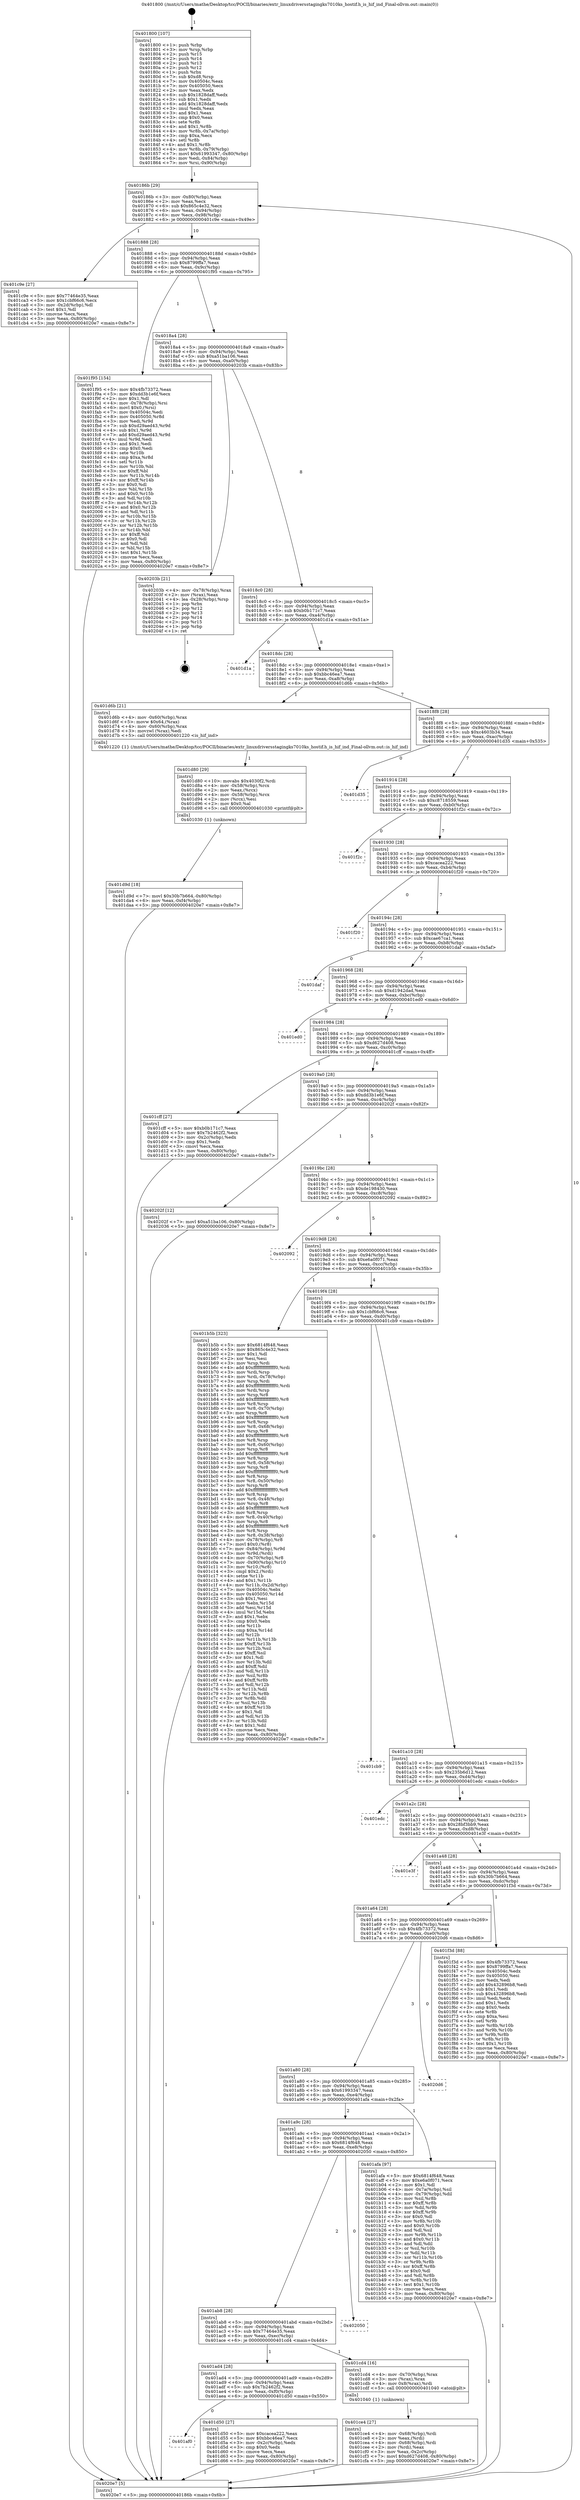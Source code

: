 digraph "0x401800" {
  label = "0x401800 (/mnt/c/Users/mathe/Desktop/tcc/POCII/binaries/extr_linuxdriversstagingks7010ks_hostif.h_is_hif_ind_Final-ollvm.out::main(0))"
  labelloc = "t"
  node[shape=record]

  Entry [label="",width=0.3,height=0.3,shape=circle,fillcolor=black,style=filled]
  "0x40186b" [label="{
     0x40186b [29]\l
     | [instrs]\l
     &nbsp;&nbsp;0x40186b \<+3\>: mov -0x80(%rbp),%eax\l
     &nbsp;&nbsp;0x40186e \<+2\>: mov %eax,%ecx\l
     &nbsp;&nbsp;0x401870 \<+6\>: sub $0x865c4e32,%ecx\l
     &nbsp;&nbsp;0x401876 \<+6\>: mov %eax,-0x94(%rbp)\l
     &nbsp;&nbsp;0x40187c \<+6\>: mov %ecx,-0x98(%rbp)\l
     &nbsp;&nbsp;0x401882 \<+6\>: je 0000000000401c9e \<main+0x49e\>\l
  }"]
  "0x401c9e" [label="{
     0x401c9e [27]\l
     | [instrs]\l
     &nbsp;&nbsp;0x401c9e \<+5\>: mov $0x77464e35,%eax\l
     &nbsp;&nbsp;0x401ca3 \<+5\>: mov $0x1cbf66c6,%ecx\l
     &nbsp;&nbsp;0x401ca8 \<+3\>: mov -0x2d(%rbp),%dl\l
     &nbsp;&nbsp;0x401cab \<+3\>: test $0x1,%dl\l
     &nbsp;&nbsp;0x401cae \<+3\>: cmovne %ecx,%eax\l
     &nbsp;&nbsp;0x401cb1 \<+3\>: mov %eax,-0x80(%rbp)\l
     &nbsp;&nbsp;0x401cb4 \<+5\>: jmp 00000000004020e7 \<main+0x8e7\>\l
  }"]
  "0x401888" [label="{
     0x401888 [28]\l
     | [instrs]\l
     &nbsp;&nbsp;0x401888 \<+5\>: jmp 000000000040188d \<main+0x8d\>\l
     &nbsp;&nbsp;0x40188d \<+6\>: mov -0x94(%rbp),%eax\l
     &nbsp;&nbsp;0x401893 \<+5\>: sub $0x8799ffa7,%eax\l
     &nbsp;&nbsp;0x401898 \<+6\>: mov %eax,-0x9c(%rbp)\l
     &nbsp;&nbsp;0x40189e \<+6\>: je 0000000000401f95 \<main+0x795\>\l
  }"]
  Exit [label="",width=0.3,height=0.3,shape=circle,fillcolor=black,style=filled,peripheries=2]
  "0x401f95" [label="{
     0x401f95 [154]\l
     | [instrs]\l
     &nbsp;&nbsp;0x401f95 \<+5\>: mov $0x4fb73372,%eax\l
     &nbsp;&nbsp;0x401f9a \<+5\>: mov $0xdd3b1e6f,%ecx\l
     &nbsp;&nbsp;0x401f9f \<+2\>: mov $0x1,%dl\l
     &nbsp;&nbsp;0x401fa1 \<+4\>: mov -0x78(%rbp),%rsi\l
     &nbsp;&nbsp;0x401fa5 \<+6\>: movl $0x0,(%rsi)\l
     &nbsp;&nbsp;0x401fab \<+7\>: mov 0x40504c,%edi\l
     &nbsp;&nbsp;0x401fb2 \<+8\>: mov 0x405050,%r8d\l
     &nbsp;&nbsp;0x401fba \<+3\>: mov %edi,%r9d\l
     &nbsp;&nbsp;0x401fbd \<+7\>: sub $0xd29aed43,%r9d\l
     &nbsp;&nbsp;0x401fc4 \<+4\>: sub $0x1,%r9d\l
     &nbsp;&nbsp;0x401fc8 \<+7\>: add $0xd29aed43,%r9d\l
     &nbsp;&nbsp;0x401fcf \<+4\>: imul %r9d,%edi\l
     &nbsp;&nbsp;0x401fd3 \<+3\>: and $0x1,%edi\l
     &nbsp;&nbsp;0x401fd6 \<+3\>: cmp $0x0,%edi\l
     &nbsp;&nbsp;0x401fd9 \<+4\>: sete %r10b\l
     &nbsp;&nbsp;0x401fdd \<+4\>: cmp $0xa,%r8d\l
     &nbsp;&nbsp;0x401fe1 \<+4\>: setl %r11b\l
     &nbsp;&nbsp;0x401fe5 \<+3\>: mov %r10b,%bl\l
     &nbsp;&nbsp;0x401fe8 \<+3\>: xor $0xff,%bl\l
     &nbsp;&nbsp;0x401feb \<+3\>: mov %r11b,%r14b\l
     &nbsp;&nbsp;0x401fee \<+4\>: xor $0xff,%r14b\l
     &nbsp;&nbsp;0x401ff2 \<+3\>: xor $0x0,%dl\l
     &nbsp;&nbsp;0x401ff5 \<+3\>: mov %bl,%r15b\l
     &nbsp;&nbsp;0x401ff8 \<+4\>: and $0x0,%r15b\l
     &nbsp;&nbsp;0x401ffc \<+3\>: and %dl,%r10b\l
     &nbsp;&nbsp;0x401fff \<+3\>: mov %r14b,%r12b\l
     &nbsp;&nbsp;0x402002 \<+4\>: and $0x0,%r12b\l
     &nbsp;&nbsp;0x402006 \<+3\>: and %dl,%r11b\l
     &nbsp;&nbsp;0x402009 \<+3\>: or %r10b,%r15b\l
     &nbsp;&nbsp;0x40200c \<+3\>: or %r11b,%r12b\l
     &nbsp;&nbsp;0x40200f \<+3\>: xor %r12b,%r15b\l
     &nbsp;&nbsp;0x402012 \<+3\>: or %r14b,%bl\l
     &nbsp;&nbsp;0x402015 \<+3\>: xor $0xff,%bl\l
     &nbsp;&nbsp;0x402018 \<+3\>: or $0x0,%dl\l
     &nbsp;&nbsp;0x40201b \<+2\>: and %dl,%bl\l
     &nbsp;&nbsp;0x40201d \<+3\>: or %bl,%r15b\l
     &nbsp;&nbsp;0x402020 \<+4\>: test $0x1,%r15b\l
     &nbsp;&nbsp;0x402024 \<+3\>: cmovne %ecx,%eax\l
     &nbsp;&nbsp;0x402027 \<+3\>: mov %eax,-0x80(%rbp)\l
     &nbsp;&nbsp;0x40202a \<+5\>: jmp 00000000004020e7 \<main+0x8e7\>\l
  }"]
  "0x4018a4" [label="{
     0x4018a4 [28]\l
     | [instrs]\l
     &nbsp;&nbsp;0x4018a4 \<+5\>: jmp 00000000004018a9 \<main+0xa9\>\l
     &nbsp;&nbsp;0x4018a9 \<+6\>: mov -0x94(%rbp),%eax\l
     &nbsp;&nbsp;0x4018af \<+5\>: sub $0xa51ba106,%eax\l
     &nbsp;&nbsp;0x4018b4 \<+6\>: mov %eax,-0xa0(%rbp)\l
     &nbsp;&nbsp;0x4018ba \<+6\>: je 000000000040203b \<main+0x83b\>\l
  }"]
  "0x401d9d" [label="{
     0x401d9d [18]\l
     | [instrs]\l
     &nbsp;&nbsp;0x401d9d \<+7\>: movl $0x30b7b664,-0x80(%rbp)\l
     &nbsp;&nbsp;0x401da4 \<+6\>: mov %eax,-0xf4(%rbp)\l
     &nbsp;&nbsp;0x401daa \<+5\>: jmp 00000000004020e7 \<main+0x8e7\>\l
  }"]
  "0x40203b" [label="{
     0x40203b [21]\l
     | [instrs]\l
     &nbsp;&nbsp;0x40203b \<+4\>: mov -0x78(%rbp),%rax\l
     &nbsp;&nbsp;0x40203f \<+2\>: mov (%rax),%eax\l
     &nbsp;&nbsp;0x402041 \<+4\>: lea -0x28(%rbp),%rsp\l
     &nbsp;&nbsp;0x402045 \<+1\>: pop %rbx\l
     &nbsp;&nbsp;0x402046 \<+2\>: pop %r12\l
     &nbsp;&nbsp;0x402048 \<+2\>: pop %r13\l
     &nbsp;&nbsp;0x40204a \<+2\>: pop %r14\l
     &nbsp;&nbsp;0x40204c \<+2\>: pop %r15\l
     &nbsp;&nbsp;0x40204e \<+1\>: pop %rbp\l
     &nbsp;&nbsp;0x40204f \<+1\>: ret\l
  }"]
  "0x4018c0" [label="{
     0x4018c0 [28]\l
     | [instrs]\l
     &nbsp;&nbsp;0x4018c0 \<+5\>: jmp 00000000004018c5 \<main+0xc5\>\l
     &nbsp;&nbsp;0x4018c5 \<+6\>: mov -0x94(%rbp),%eax\l
     &nbsp;&nbsp;0x4018cb \<+5\>: sub $0xb0b171c7,%eax\l
     &nbsp;&nbsp;0x4018d0 \<+6\>: mov %eax,-0xa4(%rbp)\l
     &nbsp;&nbsp;0x4018d6 \<+6\>: je 0000000000401d1a \<main+0x51a\>\l
  }"]
  "0x401d80" [label="{
     0x401d80 [29]\l
     | [instrs]\l
     &nbsp;&nbsp;0x401d80 \<+10\>: movabs $0x4030f2,%rdi\l
     &nbsp;&nbsp;0x401d8a \<+4\>: mov -0x58(%rbp),%rcx\l
     &nbsp;&nbsp;0x401d8e \<+2\>: mov %eax,(%rcx)\l
     &nbsp;&nbsp;0x401d90 \<+4\>: mov -0x58(%rbp),%rcx\l
     &nbsp;&nbsp;0x401d94 \<+2\>: mov (%rcx),%esi\l
     &nbsp;&nbsp;0x401d96 \<+2\>: mov $0x0,%al\l
     &nbsp;&nbsp;0x401d98 \<+5\>: call 0000000000401030 \<printf@plt\>\l
     | [calls]\l
     &nbsp;&nbsp;0x401030 \{1\} (unknown)\l
  }"]
  "0x401d1a" [label="{
     0x401d1a\l
  }", style=dashed]
  "0x4018dc" [label="{
     0x4018dc [28]\l
     | [instrs]\l
     &nbsp;&nbsp;0x4018dc \<+5\>: jmp 00000000004018e1 \<main+0xe1\>\l
     &nbsp;&nbsp;0x4018e1 \<+6\>: mov -0x94(%rbp),%eax\l
     &nbsp;&nbsp;0x4018e7 \<+5\>: sub $0xbbc46ea7,%eax\l
     &nbsp;&nbsp;0x4018ec \<+6\>: mov %eax,-0xa8(%rbp)\l
     &nbsp;&nbsp;0x4018f2 \<+6\>: je 0000000000401d6b \<main+0x56b\>\l
  }"]
  "0x401af0" [label="{
     0x401af0\l
  }", style=dashed]
  "0x401d6b" [label="{
     0x401d6b [21]\l
     | [instrs]\l
     &nbsp;&nbsp;0x401d6b \<+4\>: mov -0x60(%rbp),%rax\l
     &nbsp;&nbsp;0x401d6f \<+5\>: movw $0x64,(%rax)\l
     &nbsp;&nbsp;0x401d74 \<+4\>: mov -0x60(%rbp),%rax\l
     &nbsp;&nbsp;0x401d78 \<+3\>: movzwl (%rax),%edi\l
     &nbsp;&nbsp;0x401d7b \<+5\>: call 0000000000401220 \<is_hif_ind\>\l
     | [calls]\l
     &nbsp;&nbsp;0x401220 \{1\} (/mnt/c/Users/mathe/Desktop/tcc/POCII/binaries/extr_linuxdriversstagingks7010ks_hostif.h_is_hif_ind_Final-ollvm.out::is_hif_ind)\l
  }"]
  "0x4018f8" [label="{
     0x4018f8 [28]\l
     | [instrs]\l
     &nbsp;&nbsp;0x4018f8 \<+5\>: jmp 00000000004018fd \<main+0xfd\>\l
     &nbsp;&nbsp;0x4018fd \<+6\>: mov -0x94(%rbp),%eax\l
     &nbsp;&nbsp;0x401903 \<+5\>: sub $0xc4603b34,%eax\l
     &nbsp;&nbsp;0x401908 \<+6\>: mov %eax,-0xac(%rbp)\l
     &nbsp;&nbsp;0x40190e \<+6\>: je 0000000000401d35 \<main+0x535\>\l
  }"]
  "0x401d50" [label="{
     0x401d50 [27]\l
     | [instrs]\l
     &nbsp;&nbsp;0x401d50 \<+5\>: mov $0xcacea222,%eax\l
     &nbsp;&nbsp;0x401d55 \<+5\>: mov $0xbbc46ea7,%ecx\l
     &nbsp;&nbsp;0x401d5a \<+3\>: mov -0x2c(%rbp),%edx\l
     &nbsp;&nbsp;0x401d5d \<+3\>: cmp $0x0,%edx\l
     &nbsp;&nbsp;0x401d60 \<+3\>: cmove %ecx,%eax\l
     &nbsp;&nbsp;0x401d63 \<+3\>: mov %eax,-0x80(%rbp)\l
     &nbsp;&nbsp;0x401d66 \<+5\>: jmp 00000000004020e7 \<main+0x8e7\>\l
  }"]
  "0x401d35" [label="{
     0x401d35\l
  }", style=dashed]
  "0x401914" [label="{
     0x401914 [28]\l
     | [instrs]\l
     &nbsp;&nbsp;0x401914 \<+5\>: jmp 0000000000401919 \<main+0x119\>\l
     &nbsp;&nbsp;0x401919 \<+6\>: mov -0x94(%rbp),%eax\l
     &nbsp;&nbsp;0x40191f \<+5\>: sub $0xc8718559,%eax\l
     &nbsp;&nbsp;0x401924 \<+6\>: mov %eax,-0xb0(%rbp)\l
     &nbsp;&nbsp;0x40192a \<+6\>: je 0000000000401f2c \<main+0x72c\>\l
  }"]
  "0x401ce4" [label="{
     0x401ce4 [27]\l
     | [instrs]\l
     &nbsp;&nbsp;0x401ce4 \<+4\>: mov -0x68(%rbp),%rdi\l
     &nbsp;&nbsp;0x401ce8 \<+2\>: mov %eax,(%rdi)\l
     &nbsp;&nbsp;0x401cea \<+4\>: mov -0x68(%rbp),%rdi\l
     &nbsp;&nbsp;0x401cee \<+2\>: mov (%rdi),%eax\l
     &nbsp;&nbsp;0x401cf0 \<+3\>: mov %eax,-0x2c(%rbp)\l
     &nbsp;&nbsp;0x401cf3 \<+7\>: movl $0xd627d408,-0x80(%rbp)\l
     &nbsp;&nbsp;0x401cfa \<+5\>: jmp 00000000004020e7 \<main+0x8e7\>\l
  }"]
  "0x401f2c" [label="{
     0x401f2c\l
  }", style=dashed]
  "0x401930" [label="{
     0x401930 [28]\l
     | [instrs]\l
     &nbsp;&nbsp;0x401930 \<+5\>: jmp 0000000000401935 \<main+0x135\>\l
     &nbsp;&nbsp;0x401935 \<+6\>: mov -0x94(%rbp),%eax\l
     &nbsp;&nbsp;0x40193b \<+5\>: sub $0xcacea222,%eax\l
     &nbsp;&nbsp;0x401940 \<+6\>: mov %eax,-0xb4(%rbp)\l
     &nbsp;&nbsp;0x401946 \<+6\>: je 0000000000401f20 \<main+0x720\>\l
  }"]
  "0x401ad4" [label="{
     0x401ad4 [28]\l
     | [instrs]\l
     &nbsp;&nbsp;0x401ad4 \<+5\>: jmp 0000000000401ad9 \<main+0x2d9\>\l
     &nbsp;&nbsp;0x401ad9 \<+6\>: mov -0x94(%rbp),%eax\l
     &nbsp;&nbsp;0x401adf \<+5\>: sub $0x7b2462f2,%eax\l
     &nbsp;&nbsp;0x401ae4 \<+6\>: mov %eax,-0xf0(%rbp)\l
     &nbsp;&nbsp;0x401aea \<+6\>: je 0000000000401d50 \<main+0x550\>\l
  }"]
  "0x401f20" [label="{
     0x401f20\l
  }", style=dashed]
  "0x40194c" [label="{
     0x40194c [28]\l
     | [instrs]\l
     &nbsp;&nbsp;0x40194c \<+5\>: jmp 0000000000401951 \<main+0x151\>\l
     &nbsp;&nbsp;0x401951 \<+6\>: mov -0x94(%rbp),%eax\l
     &nbsp;&nbsp;0x401957 \<+5\>: sub $0xcae67ca1,%eax\l
     &nbsp;&nbsp;0x40195c \<+6\>: mov %eax,-0xb8(%rbp)\l
     &nbsp;&nbsp;0x401962 \<+6\>: je 0000000000401daf \<main+0x5af\>\l
  }"]
  "0x401cd4" [label="{
     0x401cd4 [16]\l
     | [instrs]\l
     &nbsp;&nbsp;0x401cd4 \<+4\>: mov -0x70(%rbp),%rax\l
     &nbsp;&nbsp;0x401cd8 \<+3\>: mov (%rax),%rax\l
     &nbsp;&nbsp;0x401cdb \<+4\>: mov 0x8(%rax),%rdi\l
     &nbsp;&nbsp;0x401cdf \<+5\>: call 0000000000401040 \<atoi@plt\>\l
     | [calls]\l
     &nbsp;&nbsp;0x401040 \{1\} (unknown)\l
  }"]
  "0x401daf" [label="{
     0x401daf\l
  }", style=dashed]
  "0x401968" [label="{
     0x401968 [28]\l
     | [instrs]\l
     &nbsp;&nbsp;0x401968 \<+5\>: jmp 000000000040196d \<main+0x16d\>\l
     &nbsp;&nbsp;0x40196d \<+6\>: mov -0x94(%rbp),%eax\l
     &nbsp;&nbsp;0x401973 \<+5\>: sub $0xd1942dad,%eax\l
     &nbsp;&nbsp;0x401978 \<+6\>: mov %eax,-0xbc(%rbp)\l
     &nbsp;&nbsp;0x40197e \<+6\>: je 0000000000401ed0 \<main+0x6d0\>\l
  }"]
  "0x401ab8" [label="{
     0x401ab8 [28]\l
     | [instrs]\l
     &nbsp;&nbsp;0x401ab8 \<+5\>: jmp 0000000000401abd \<main+0x2bd\>\l
     &nbsp;&nbsp;0x401abd \<+6\>: mov -0x94(%rbp),%eax\l
     &nbsp;&nbsp;0x401ac3 \<+5\>: sub $0x77464e35,%eax\l
     &nbsp;&nbsp;0x401ac8 \<+6\>: mov %eax,-0xec(%rbp)\l
     &nbsp;&nbsp;0x401ace \<+6\>: je 0000000000401cd4 \<main+0x4d4\>\l
  }"]
  "0x401ed0" [label="{
     0x401ed0\l
  }", style=dashed]
  "0x401984" [label="{
     0x401984 [28]\l
     | [instrs]\l
     &nbsp;&nbsp;0x401984 \<+5\>: jmp 0000000000401989 \<main+0x189\>\l
     &nbsp;&nbsp;0x401989 \<+6\>: mov -0x94(%rbp),%eax\l
     &nbsp;&nbsp;0x40198f \<+5\>: sub $0xd627d408,%eax\l
     &nbsp;&nbsp;0x401994 \<+6\>: mov %eax,-0xc0(%rbp)\l
     &nbsp;&nbsp;0x40199a \<+6\>: je 0000000000401cff \<main+0x4ff\>\l
  }"]
  "0x402050" [label="{
     0x402050\l
  }", style=dashed]
  "0x401cff" [label="{
     0x401cff [27]\l
     | [instrs]\l
     &nbsp;&nbsp;0x401cff \<+5\>: mov $0xb0b171c7,%eax\l
     &nbsp;&nbsp;0x401d04 \<+5\>: mov $0x7b2462f2,%ecx\l
     &nbsp;&nbsp;0x401d09 \<+3\>: mov -0x2c(%rbp),%edx\l
     &nbsp;&nbsp;0x401d0c \<+3\>: cmp $0x1,%edx\l
     &nbsp;&nbsp;0x401d0f \<+3\>: cmovl %ecx,%eax\l
     &nbsp;&nbsp;0x401d12 \<+3\>: mov %eax,-0x80(%rbp)\l
     &nbsp;&nbsp;0x401d15 \<+5\>: jmp 00000000004020e7 \<main+0x8e7\>\l
  }"]
  "0x4019a0" [label="{
     0x4019a0 [28]\l
     | [instrs]\l
     &nbsp;&nbsp;0x4019a0 \<+5\>: jmp 00000000004019a5 \<main+0x1a5\>\l
     &nbsp;&nbsp;0x4019a5 \<+6\>: mov -0x94(%rbp),%eax\l
     &nbsp;&nbsp;0x4019ab \<+5\>: sub $0xdd3b1e6f,%eax\l
     &nbsp;&nbsp;0x4019b0 \<+6\>: mov %eax,-0xc4(%rbp)\l
     &nbsp;&nbsp;0x4019b6 \<+6\>: je 000000000040202f \<main+0x82f\>\l
  }"]
  "0x401800" [label="{
     0x401800 [107]\l
     | [instrs]\l
     &nbsp;&nbsp;0x401800 \<+1\>: push %rbp\l
     &nbsp;&nbsp;0x401801 \<+3\>: mov %rsp,%rbp\l
     &nbsp;&nbsp;0x401804 \<+2\>: push %r15\l
     &nbsp;&nbsp;0x401806 \<+2\>: push %r14\l
     &nbsp;&nbsp;0x401808 \<+2\>: push %r13\l
     &nbsp;&nbsp;0x40180a \<+2\>: push %r12\l
     &nbsp;&nbsp;0x40180c \<+1\>: push %rbx\l
     &nbsp;&nbsp;0x40180d \<+7\>: sub $0xd8,%rsp\l
     &nbsp;&nbsp;0x401814 \<+7\>: mov 0x40504c,%eax\l
     &nbsp;&nbsp;0x40181b \<+7\>: mov 0x405050,%ecx\l
     &nbsp;&nbsp;0x401822 \<+2\>: mov %eax,%edx\l
     &nbsp;&nbsp;0x401824 \<+6\>: sub $0x1828daff,%edx\l
     &nbsp;&nbsp;0x40182a \<+3\>: sub $0x1,%edx\l
     &nbsp;&nbsp;0x40182d \<+6\>: add $0x1828daff,%edx\l
     &nbsp;&nbsp;0x401833 \<+3\>: imul %edx,%eax\l
     &nbsp;&nbsp;0x401836 \<+3\>: and $0x1,%eax\l
     &nbsp;&nbsp;0x401839 \<+3\>: cmp $0x0,%eax\l
     &nbsp;&nbsp;0x40183c \<+4\>: sete %r8b\l
     &nbsp;&nbsp;0x401840 \<+4\>: and $0x1,%r8b\l
     &nbsp;&nbsp;0x401844 \<+4\>: mov %r8b,-0x7a(%rbp)\l
     &nbsp;&nbsp;0x401848 \<+3\>: cmp $0xa,%ecx\l
     &nbsp;&nbsp;0x40184b \<+4\>: setl %r8b\l
     &nbsp;&nbsp;0x40184f \<+4\>: and $0x1,%r8b\l
     &nbsp;&nbsp;0x401853 \<+4\>: mov %r8b,-0x79(%rbp)\l
     &nbsp;&nbsp;0x401857 \<+7\>: movl $0x61993347,-0x80(%rbp)\l
     &nbsp;&nbsp;0x40185e \<+6\>: mov %edi,-0x84(%rbp)\l
     &nbsp;&nbsp;0x401864 \<+7\>: mov %rsi,-0x90(%rbp)\l
  }"]
  "0x40202f" [label="{
     0x40202f [12]\l
     | [instrs]\l
     &nbsp;&nbsp;0x40202f \<+7\>: movl $0xa51ba106,-0x80(%rbp)\l
     &nbsp;&nbsp;0x402036 \<+5\>: jmp 00000000004020e7 \<main+0x8e7\>\l
  }"]
  "0x4019bc" [label="{
     0x4019bc [28]\l
     | [instrs]\l
     &nbsp;&nbsp;0x4019bc \<+5\>: jmp 00000000004019c1 \<main+0x1c1\>\l
     &nbsp;&nbsp;0x4019c1 \<+6\>: mov -0x94(%rbp),%eax\l
     &nbsp;&nbsp;0x4019c7 \<+5\>: sub $0xde198430,%eax\l
     &nbsp;&nbsp;0x4019cc \<+6\>: mov %eax,-0xc8(%rbp)\l
     &nbsp;&nbsp;0x4019d2 \<+6\>: je 0000000000402092 \<main+0x892\>\l
  }"]
  "0x4020e7" [label="{
     0x4020e7 [5]\l
     | [instrs]\l
     &nbsp;&nbsp;0x4020e7 \<+5\>: jmp 000000000040186b \<main+0x6b\>\l
  }"]
  "0x402092" [label="{
     0x402092\l
  }", style=dashed]
  "0x4019d8" [label="{
     0x4019d8 [28]\l
     | [instrs]\l
     &nbsp;&nbsp;0x4019d8 \<+5\>: jmp 00000000004019dd \<main+0x1dd\>\l
     &nbsp;&nbsp;0x4019dd \<+6\>: mov -0x94(%rbp),%eax\l
     &nbsp;&nbsp;0x4019e3 \<+5\>: sub $0xe6a0f071,%eax\l
     &nbsp;&nbsp;0x4019e8 \<+6\>: mov %eax,-0xcc(%rbp)\l
     &nbsp;&nbsp;0x4019ee \<+6\>: je 0000000000401b5b \<main+0x35b\>\l
  }"]
  "0x401a9c" [label="{
     0x401a9c [28]\l
     | [instrs]\l
     &nbsp;&nbsp;0x401a9c \<+5\>: jmp 0000000000401aa1 \<main+0x2a1\>\l
     &nbsp;&nbsp;0x401aa1 \<+6\>: mov -0x94(%rbp),%eax\l
     &nbsp;&nbsp;0x401aa7 \<+5\>: sub $0x6814f648,%eax\l
     &nbsp;&nbsp;0x401aac \<+6\>: mov %eax,-0xe8(%rbp)\l
     &nbsp;&nbsp;0x401ab2 \<+6\>: je 0000000000402050 \<main+0x850\>\l
  }"]
  "0x401b5b" [label="{
     0x401b5b [323]\l
     | [instrs]\l
     &nbsp;&nbsp;0x401b5b \<+5\>: mov $0x6814f648,%eax\l
     &nbsp;&nbsp;0x401b60 \<+5\>: mov $0x865c4e32,%ecx\l
     &nbsp;&nbsp;0x401b65 \<+2\>: mov $0x1,%dl\l
     &nbsp;&nbsp;0x401b67 \<+2\>: xor %esi,%esi\l
     &nbsp;&nbsp;0x401b69 \<+3\>: mov %rsp,%rdi\l
     &nbsp;&nbsp;0x401b6c \<+4\>: add $0xfffffffffffffff0,%rdi\l
     &nbsp;&nbsp;0x401b70 \<+3\>: mov %rdi,%rsp\l
     &nbsp;&nbsp;0x401b73 \<+4\>: mov %rdi,-0x78(%rbp)\l
     &nbsp;&nbsp;0x401b77 \<+3\>: mov %rsp,%rdi\l
     &nbsp;&nbsp;0x401b7a \<+4\>: add $0xfffffffffffffff0,%rdi\l
     &nbsp;&nbsp;0x401b7e \<+3\>: mov %rdi,%rsp\l
     &nbsp;&nbsp;0x401b81 \<+3\>: mov %rsp,%r8\l
     &nbsp;&nbsp;0x401b84 \<+4\>: add $0xfffffffffffffff0,%r8\l
     &nbsp;&nbsp;0x401b88 \<+3\>: mov %r8,%rsp\l
     &nbsp;&nbsp;0x401b8b \<+4\>: mov %r8,-0x70(%rbp)\l
     &nbsp;&nbsp;0x401b8f \<+3\>: mov %rsp,%r8\l
     &nbsp;&nbsp;0x401b92 \<+4\>: add $0xfffffffffffffff0,%r8\l
     &nbsp;&nbsp;0x401b96 \<+3\>: mov %r8,%rsp\l
     &nbsp;&nbsp;0x401b99 \<+4\>: mov %r8,-0x68(%rbp)\l
     &nbsp;&nbsp;0x401b9d \<+3\>: mov %rsp,%r8\l
     &nbsp;&nbsp;0x401ba0 \<+4\>: add $0xfffffffffffffff0,%r8\l
     &nbsp;&nbsp;0x401ba4 \<+3\>: mov %r8,%rsp\l
     &nbsp;&nbsp;0x401ba7 \<+4\>: mov %r8,-0x60(%rbp)\l
     &nbsp;&nbsp;0x401bab \<+3\>: mov %rsp,%r8\l
     &nbsp;&nbsp;0x401bae \<+4\>: add $0xfffffffffffffff0,%r8\l
     &nbsp;&nbsp;0x401bb2 \<+3\>: mov %r8,%rsp\l
     &nbsp;&nbsp;0x401bb5 \<+4\>: mov %r8,-0x58(%rbp)\l
     &nbsp;&nbsp;0x401bb9 \<+3\>: mov %rsp,%r8\l
     &nbsp;&nbsp;0x401bbc \<+4\>: add $0xfffffffffffffff0,%r8\l
     &nbsp;&nbsp;0x401bc0 \<+3\>: mov %r8,%rsp\l
     &nbsp;&nbsp;0x401bc3 \<+4\>: mov %r8,-0x50(%rbp)\l
     &nbsp;&nbsp;0x401bc7 \<+3\>: mov %rsp,%r8\l
     &nbsp;&nbsp;0x401bca \<+4\>: add $0xfffffffffffffff0,%r8\l
     &nbsp;&nbsp;0x401bce \<+3\>: mov %r8,%rsp\l
     &nbsp;&nbsp;0x401bd1 \<+4\>: mov %r8,-0x48(%rbp)\l
     &nbsp;&nbsp;0x401bd5 \<+3\>: mov %rsp,%r8\l
     &nbsp;&nbsp;0x401bd8 \<+4\>: add $0xfffffffffffffff0,%r8\l
     &nbsp;&nbsp;0x401bdc \<+3\>: mov %r8,%rsp\l
     &nbsp;&nbsp;0x401bdf \<+4\>: mov %r8,-0x40(%rbp)\l
     &nbsp;&nbsp;0x401be3 \<+3\>: mov %rsp,%r8\l
     &nbsp;&nbsp;0x401be6 \<+4\>: add $0xfffffffffffffff0,%r8\l
     &nbsp;&nbsp;0x401bea \<+3\>: mov %r8,%rsp\l
     &nbsp;&nbsp;0x401bed \<+4\>: mov %r8,-0x38(%rbp)\l
     &nbsp;&nbsp;0x401bf1 \<+4\>: mov -0x78(%rbp),%r8\l
     &nbsp;&nbsp;0x401bf5 \<+7\>: movl $0x0,(%r8)\l
     &nbsp;&nbsp;0x401bfc \<+7\>: mov -0x84(%rbp),%r9d\l
     &nbsp;&nbsp;0x401c03 \<+3\>: mov %r9d,(%rdi)\l
     &nbsp;&nbsp;0x401c06 \<+4\>: mov -0x70(%rbp),%r8\l
     &nbsp;&nbsp;0x401c0a \<+7\>: mov -0x90(%rbp),%r10\l
     &nbsp;&nbsp;0x401c11 \<+3\>: mov %r10,(%r8)\l
     &nbsp;&nbsp;0x401c14 \<+3\>: cmpl $0x2,(%rdi)\l
     &nbsp;&nbsp;0x401c17 \<+4\>: setne %r11b\l
     &nbsp;&nbsp;0x401c1b \<+4\>: and $0x1,%r11b\l
     &nbsp;&nbsp;0x401c1f \<+4\>: mov %r11b,-0x2d(%rbp)\l
     &nbsp;&nbsp;0x401c23 \<+7\>: mov 0x40504c,%ebx\l
     &nbsp;&nbsp;0x401c2a \<+8\>: mov 0x405050,%r14d\l
     &nbsp;&nbsp;0x401c32 \<+3\>: sub $0x1,%esi\l
     &nbsp;&nbsp;0x401c35 \<+3\>: mov %ebx,%r15d\l
     &nbsp;&nbsp;0x401c38 \<+3\>: add %esi,%r15d\l
     &nbsp;&nbsp;0x401c3b \<+4\>: imul %r15d,%ebx\l
     &nbsp;&nbsp;0x401c3f \<+3\>: and $0x1,%ebx\l
     &nbsp;&nbsp;0x401c42 \<+3\>: cmp $0x0,%ebx\l
     &nbsp;&nbsp;0x401c45 \<+4\>: sete %r11b\l
     &nbsp;&nbsp;0x401c49 \<+4\>: cmp $0xa,%r14d\l
     &nbsp;&nbsp;0x401c4d \<+4\>: setl %r12b\l
     &nbsp;&nbsp;0x401c51 \<+3\>: mov %r11b,%r13b\l
     &nbsp;&nbsp;0x401c54 \<+4\>: xor $0xff,%r13b\l
     &nbsp;&nbsp;0x401c58 \<+3\>: mov %r12b,%sil\l
     &nbsp;&nbsp;0x401c5b \<+4\>: xor $0xff,%sil\l
     &nbsp;&nbsp;0x401c5f \<+3\>: xor $0x1,%dl\l
     &nbsp;&nbsp;0x401c62 \<+3\>: mov %r13b,%dil\l
     &nbsp;&nbsp;0x401c65 \<+4\>: and $0xff,%dil\l
     &nbsp;&nbsp;0x401c69 \<+3\>: and %dl,%r11b\l
     &nbsp;&nbsp;0x401c6c \<+3\>: mov %sil,%r8b\l
     &nbsp;&nbsp;0x401c6f \<+4\>: and $0xff,%r8b\l
     &nbsp;&nbsp;0x401c73 \<+3\>: and %dl,%r12b\l
     &nbsp;&nbsp;0x401c76 \<+3\>: or %r11b,%dil\l
     &nbsp;&nbsp;0x401c79 \<+3\>: or %r12b,%r8b\l
     &nbsp;&nbsp;0x401c7c \<+3\>: xor %r8b,%dil\l
     &nbsp;&nbsp;0x401c7f \<+3\>: or %sil,%r13b\l
     &nbsp;&nbsp;0x401c82 \<+4\>: xor $0xff,%r13b\l
     &nbsp;&nbsp;0x401c86 \<+3\>: or $0x1,%dl\l
     &nbsp;&nbsp;0x401c89 \<+3\>: and %dl,%r13b\l
     &nbsp;&nbsp;0x401c8c \<+3\>: or %r13b,%dil\l
     &nbsp;&nbsp;0x401c8f \<+4\>: test $0x1,%dil\l
     &nbsp;&nbsp;0x401c93 \<+3\>: cmovne %ecx,%eax\l
     &nbsp;&nbsp;0x401c96 \<+3\>: mov %eax,-0x80(%rbp)\l
     &nbsp;&nbsp;0x401c99 \<+5\>: jmp 00000000004020e7 \<main+0x8e7\>\l
  }"]
  "0x4019f4" [label="{
     0x4019f4 [28]\l
     | [instrs]\l
     &nbsp;&nbsp;0x4019f4 \<+5\>: jmp 00000000004019f9 \<main+0x1f9\>\l
     &nbsp;&nbsp;0x4019f9 \<+6\>: mov -0x94(%rbp),%eax\l
     &nbsp;&nbsp;0x4019ff \<+5\>: sub $0x1cbf66c6,%eax\l
     &nbsp;&nbsp;0x401a04 \<+6\>: mov %eax,-0xd0(%rbp)\l
     &nbsp;&nbsp;0x401a0a \<+6\>: je 0000000000401cb9 \<main+0x4b9\>\l
  }"]
  "0x401afa" [label="{
     0x401afa [97]\l
     | [instrs]\l
     &nbsp;&nbsp;0x401afa \<+5\>: mov $0x6814f648,%eax\l
     &nbsp;&nbsp;0x401aff \<+5\>: mov $0xe6a0f071,%ecx\l
     &nbsp;&nbsp;0x401b04 \<+2\>: mov $0x1,%dl\l
     &nbsp;&nbsp;0x401b06 \<+4\>: mov -0x7a(%rbp),%sil\l
     &nbsp;&nbsp;0x401b0a \<+4\>: mov -0x79(%rbp),%dil\l
     &nbsp;&nbsp;0x401b0e \<+3\>: mov %sil,%r8b\l
     &nbsp;&nbsp;0x401b11 \<+4\>: xor $0xff,%r8b\l
     &nbsp;&nbsp;0x401b15 \<+3\>: mov %dil,%r9b\l
     &nbsp;&nbsp;0x401b18 \<+4\>: xor $0xff,%r9b\l
     &nbsp;&nbsp;0x401b1c \<+3\>: xor $0x0,%dl\l
     &nbsp;&nbsp;0x401b1f \<+3\>: mov %r8b,%r10b\l
     &nbsp;&nbsp;0x401b22 \<+4\>: and $0x0,%r10b\l
     &nbsp;&nbsp;0x401b26 \<+3\>: and %dl,%sil\l
     &nbsp;&nbsp;0x401b29 \<+3\>: mov %r9b,%r11b\l
     &nbsp;&nbsp;0x401b2c \<+4\>: and $0x0,%r11b\l
     &nbsp;&nbsp;0x401b30 \<+3\>: and %dl,%dil\l
     &nbsp;&nbsp;0x401b33 \<+3\>: or %sil,%r10b\l
     &nbsp;&nbsp;0x401b36 \<+3\>: or %dil,%r11b\l
     &nbsp;&nbsp;0x401b39 \<+3\>: xor %r11b,%r10b\l
     &nbsp;&nbsp;0x401b3c \<+3\>: or %r9b,%r8b\l
     &nbsp;&nbsp;0x401b3f \<+4\>: xor $0xff,%r8b\l
     &nbsp;&nbsp;0x401b43 \<+3\>: or $0x0,%dl\l
     &nbsp;&nbsp;0x401b46 \<+3\>: and %dl,%r8b\l
     &nbsp;&nbsp;0x401b49 \<+3\>: or %r8b,%r10b\l
     &nbsp;&nbsp;0x401b4c \<+4\>: test $0x1,%r10b\l
     &nbsp;&nbsp;0x401b50 \<+3\>: cmovne %ecx,%eax\l
     &nbsp;&nbsp;0x401b53 \<+3\>: mov %eax,-0x80(%rbp)\l
     &nbsp;&nbsp;0x401b56 \<+5\>: jmp 00000000004020e7 \<main+0x8e7\>\l
  }"]
  "0x401cb9" [label="{
     0x401cb9\l
  }", style=dashed]
  "0x401a10" [label="{
     0x401a10 [28]\l
     | [instrs]\l
     &nbsp;&nbsp;0x401a10 \<+5\>: jmp 0000000000401a15 \<main+0x215\>\l
     &nbsp;&nbsp;0x401a15 \<+6\>: mov -0x94(%rbp),%eax\l
     &nbsp;&nbsp;0x401a1b \<+5\>: sub $0x235b6d12,%eax\l
     &nbsp;&nbsp;0x401a20 \<+6\>: mov %eax,-0xd4(%rbp)\l
     &nbsp;&nbsp;0x401a26 \<+6\>: je 0000000000401edc \<main+0x6dc\>\l
  }"]
  "0x401a80" [label="{
     0x401a80 [28]\l
     | [instrs]\l
     &nbsp;&nbsp;0x401a80 \<+5\>: jmp 0000000000401a85 \<main+0x285\>\l
     &nbsp;&nbsp;0x401a85 \<+6\>: mov -0x94(%rbp),%eax\l
     &nbsp;&nbsp;0x401a8b \<+5\>: sub $0x61993347,%eax\l
     &nbsp;&nbsp;0x401a90 \<+6\>: mov %eax,-0xe4(%rbp)\l
     &nbsp;&nbsp;0x401a96 \<+6\>: je 0000000000401afa \<main+0x2fa\>\l
  }"]
  "0x401edc" [label="{
     0x401edc\l
  }", style=dashed]
  "0x401a2c" [label="{
     0x401a2c [28]\l
     | [instrs]\l
     &nbsp;&nbsp;0x401a2c \<+5\>: jmp 0000000000401a31 \<main+0x231\>\l
     &nbsp;&nbsp;0x401a31 \<+6\>: mov -0x94(%rbp),%eax\l
     &nbsp;&nbsp;0x401a37 \<+5\>: sub $0x28bf3bb9,%eax\l
     &nbsp;&nbsp;0x401a3c \<+6\>: mov %eax,-0xd8(%rbp)\l
     &nbsp;&nbsp;0x401a42 \<+6\>: je 0000000000401e3f \<main+0x63f\>\l
  }"]
  "0x4020d6" [label="{
     0x4020d6\l
  }", style=dashed]
  "0x401e3f" [label="{
     0x401e3f\l
  }", style=dashed]
  "0x401a48" [label="{
     0x401a48 [28]\l
     | [instrs]\l
     &nbsp;&nbsp;0x401a48 \<+5\>: jmp 0000000000401a4d \<main+0x24d\>\l
     &nbsp;&nbsp;0x401a4d \<+6\>: mov -0x94(%rbp),%eax\l
     &nbsp;&nbsp;0x401a53 \<+5\>: sub $0x30b7b664,%eax\l
     &nbsp;&nbsp;0x401a58 \<+6\>: mov %eax,-0xdc(%rbp)\l
     &nbsp;&nbsp;0x401a5e \<+6\>: je 0000000000401f3d \<main+0x73d\>\l
  }"]
  "0x401a64" [label="{
     0x401a64 [28]\l
     | [instrs]\l
     &nbsp;&nbsp;0x401a64 \<+5\>: jmp 0000000000401a69 \<main+0x269\>\l
     &nbsp;&nbsp;0x401a69 \<+6\>: mov -0x94(%rbp),%eax\l
     &nbsp;&nbsp;0x401a6f \<+5\>: sub $0x4fb73372,%eax\l
     &nbsp;&nbsp;0x401a74 \<+6\>: mov %eax,-0xe0(%rbp)\l
     &nbsp;&nbsp;0x401a7a \<+6\>: je 00000000004020d6 \<main+0x8d6\>\l
  }"]
  "0x401f3d" [label="{
     0x401f3d [88]\l
     | [instrs]\l
     &nbsp;&nbsp;0x401f3d \<+5\>: mov $0x4fb73372,%eax\l
     &nbsp;&nbsp;0x401f42 \<+5\>: mov $0x8799ffa7,%ecx\l
     &nbsp;&nbsp;0x401f47 \<+7\>: mov 0x40504c,%edx\l
     &nbsp;&nbsp;0x401f4e \<+7\>: mov 0x405050,%esi\l
     &nbsp;&nbsp;0x401f55 \<+2\>: mov %edx,%edi\l
     &nbsp;&nbsp;0x401f57 \<+6\>: add $0x432896b8,%edi\l
     &nbsp;&nbsp;0x401f5d \<+3\>: sub $0x1,%edi\l
     &nbsp;&nbsp;0x401f60 \<+6\>: sub $0x432896b8,%edi\l
     &nbsp;&nbsp;0x401f66 \<+3\>: imul %edi,%edx\l
     &nbsp;&nbsp;0x401f69 \<+3\>: and $0x1,%edx\l
     &nbsp;&nbsp;0x401f6c \<+3\>: cmp $0x0,%edx\l
     &nbsp;&nbsp;0x401f6f \<+4\>: sete %r8b\l
     &nbsp;&nbsp;0x401f73 \<+3\>: cmp $0xa,%esi\l
     &nbsp;&nbsp;0x401f76 \<+4\>: setl %r9b\l
     &nbsp;&nbsp;0x401f7a \<+3\>: mov %r8b,%r10b\l
     &nbsp;&nbsp;0x401f7d \<+3\>: and %r9b,%r10b\l
     &nbsp;&nbsp;0x401f80 \<+3\>: xor %r9b,%r8b\l
     &nbsp;&nbsp;0x401f83 \<+3\>: or %r8b,%r10b\l
     &nbsp;&nbsp;0x401f86 \<+4\>: test $0x1,%r10b\l
     &nbsp;&nbsp;0x401f8a \<+3\>: cmovne %ecx,%eax\l
     &nbsp;&nbsp;0x401f8d \<+3\>: mov %eax,-0x80(%rbp)\l
     &nbsp;&nbsp;0x401f90 \<+5\>: jmp 00000000004020e7 \<main+0x8e7\>\l
  }"]
  Entry -> "0x401800" [label=" 1"]
  "0x40186b" -> "0x401c9e" [label=" 1"]
  "0x40186b" -> "0x401888" [label=" 10"]
  "0x40203b" -> Exit [label=" 1"]
  "0x401888" -> "0x401f95" [label=" 1"]
  "0x401888" -> "0x4018a4" [label=" 9"]
  "0x40202f" -> "0x4020e7" [label=" 1"]
  "0x4018a4" -> "0x40203b" [label=" 1"]
  "0x4018a4" -> "0x4018c0" [label=" 8"]
  "0x401f95" -> "0x4020e7" [label=" 1"]
  "0x4018c0" -> "0x401d1a" [label=" 0"]
  "0x4018c0" -> "0x4018dc" [label=" 8"]
  "0x401f3d" -> "0x4020e7" [label=" 1"]
  "0x4018dc" -> "0x401d6b" [label=" 1"]
  "0x4018dc" -> "0x4018f8" [label=" 7"]
  "0x401d9d" -> "0x4020e7" [label=" 1"]
  "0x4018f8" -> "0x401d35" [label=" 0"]
  "0x4018f8" -> "0x401914" [label=" 7"]
  "0x401d80" -> "0x401d9d" [label=" 1"]
  "0x401914" -> "0x401f2c" [label=" 0"]
  "0x401914" -> "0x401930" [label=" 7"]
  "0x401d50" -> "0x4020e7" [label=" 1"]
  "0x401930" -> "0x401f20" [label=" 0"]
  "0x401930" -> "0x40194c" [label=" 7"]
  "0x401ad4" -> "0x401af0" [label=" 0"]
  "0x40194c" -> "0x401daf" [label=" 0"]
  "0x40194c" -> "0x401968" [label=" 7"]
  "0x401ad4" -> "0x401d50" [label=" 1"]
  "0x401968" -> "0x401ed0" [label=" 0"]
  "0x401968" -> "0x401984" [label=" 7"]
  "0x401cff" -> "0x4020e7" [label=" 1"]
  "0x401984" -> "0x401cff" [label=" 1"]
  "0x401984" -> "0x4019a0" [label=" 6"]
  "0x401ce4" -> "0x4020e7" [label=" 1"]
  "0x4019a0" -> "0x40202f" [label=" 1"]
  "0x4019a0" -> "0x4019bc" [label=" 5"]
  "0x401ab8" -> "0x401cd4" [label=" 1"]
  "0x4019bc" -> "0x402092" [label=" 0"]
  "0x4019bc" -> "0x4019d8" [label=" 5"]
  "0x401d6b" -> "0x401d80" [label=" 1"]
  "0x4019d8" -> "0x401b5b" [label=" 1"]
  "0x4019d8" -> "0x4019f4" [label=" 4"]
  "0x401a9c" -> "0x401ab8" [label=" 2"]
  "0x4019f4" -> "0x401cb9" [label=" 0"]
  "0x4019f4" -> "0x401a10" [label=" 4"]
  "0x401a9c" -> "0x402050" [label=" 0"]
  "0x401a10" -> "0x401edc" [label=" 0"]
  "0x401a10" -> "0x401a2c" [label=" 4"]
  "0x401c9e" -> "0x4020e7" [label=" 1"]
  "0x401a2c" -> "0x401e3f" [label=" 0"]
  "0x401a2c" -> "0x401a48" [label=" 4"]
  "0x401b5b" -> "0x4020e7" [label=" 1"]
  "0x401a48" -> "0x401f3d" [label=" 1"]
  "0x401a48" -> "0x401a64" [label=" 3"]
  "0x401ab8" -> "0x401ad4" [label=" 1"]
  "0x401a64" -> "0x4020d6" [label=" 0"]
  "0x401a64" -> "0x401a80" [label=" 3"]
  "0x401cd4" -> "0x401ce4" [label=" 1"]
  "0x401a80" -> "0x401afa" [label=" 1"]
  "0x401a80" -> "0x401a9c" [label=" 2"]
  "0x401afa" -> "0x4020e7" [label=" 1"]
  "0x401800" -> "0x40186b" [label=" 1"]
  "0x4020e7" -> "0x40186b" [label=" 10"]
}
